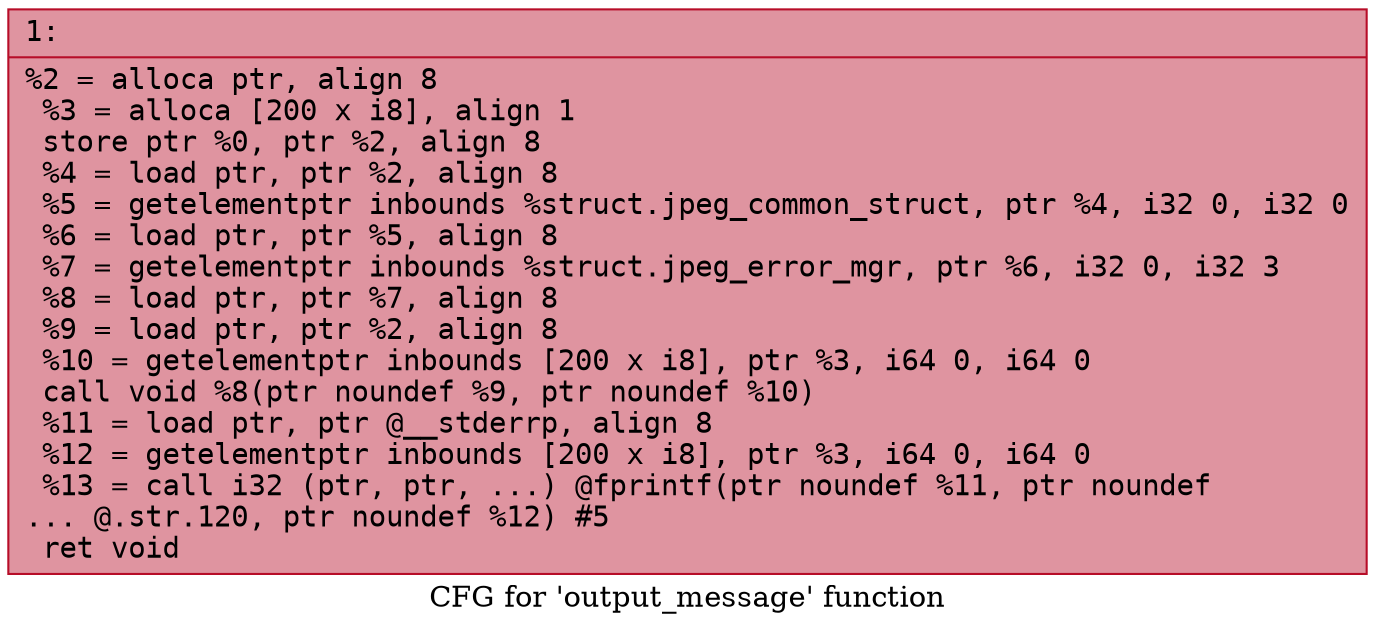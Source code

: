 digraph "CFG for 'output_message' function" {
	label="CFG for 'output_message' function";

	Node0x600003a36580 [shape=record,color="#b70d28ff", style=filled, fillcolor="#b70d2870" fontname="Courier",label="{1:\l|  %2 = alloca ptr, align 8\l  %3 = alloca [200 x i8], align 1\l  store ptr %0, ptr %2, align 8\l  %4 = load ptr, ptr %2, align 8\l  %5 = getelementptr inbounds %struct.jpeg_common_struct, ptr %4, i32 0, i32 0\l  %6 = load ptr, ptr %5, align 8\l  %7 = getelementptr inbounds %struct.jpeg_error_mgr, ptr %6, i32 0, i32 3\l  %8 = load ptr, ptr %7, align 8\l  %9 = load ptr, ptr %2, align 8\l  %10 = getelementptr inbounds [200 x i8], ptr %3, i64 0, i64 0\l  call void %8(ptr noundef %9, ptr noundef %10)\l  %11 = load ptr, ptr @__stderrp, align 8\l  %12 = getelementptr inbounds [200 x i8], ptr %3, i64 0, i64 0\l  %13 = call i32 (ptr, ptr, ...) @fprintf(ptr noundef %11, ptr noundef\l... @.str.120, ptr noundef %12) #5\l  ret void\l}"];
}
